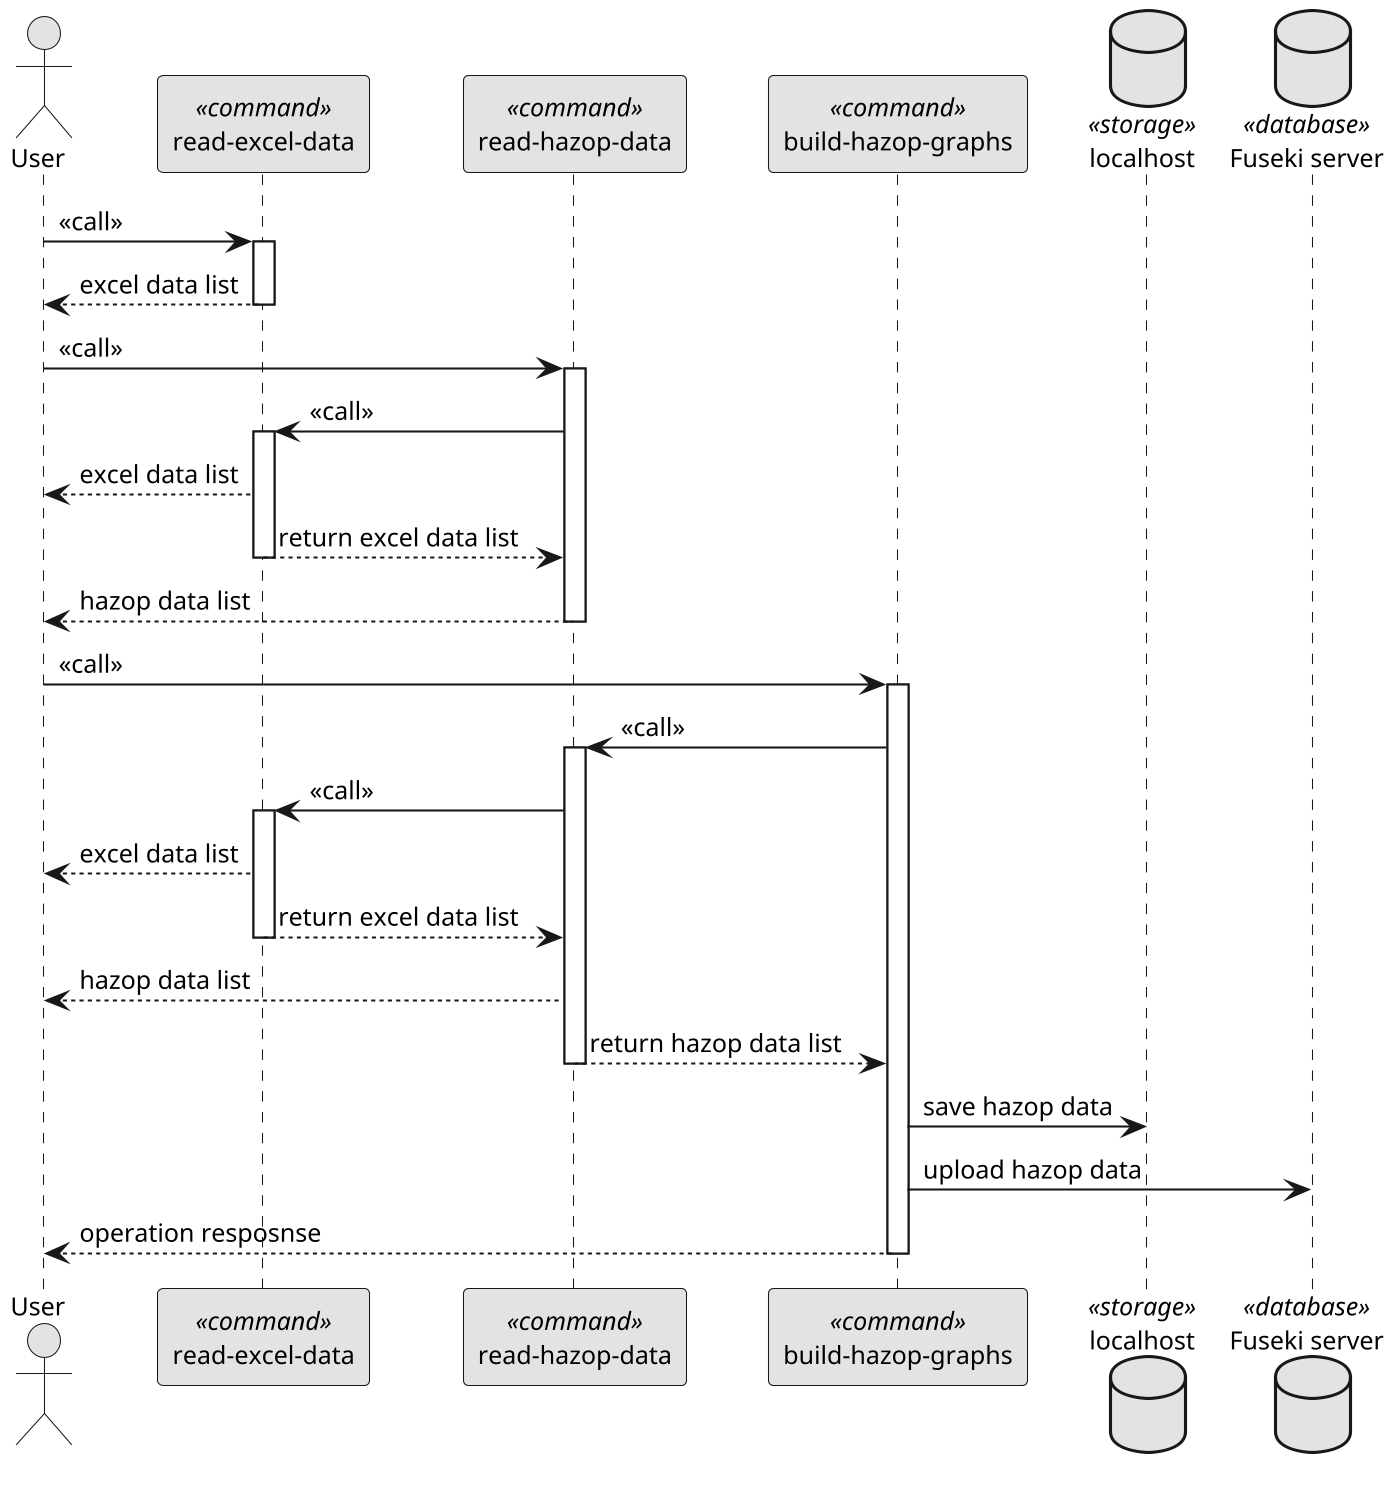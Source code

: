 @startuml Diagram1
skinparam monochrome true
skinparam dpi 200
skinparam defaultFontSize 12

actor User

participant "read-excel-data" as ReadExcelData << command >>
participant "read-hazop-data" as ReadHazopData << command >>
participant "build-hazop-graphs" as BuildHazopGraphs << command >>

database "localhost" as Localhost << storage >>
database "Fuseki server" as Fuseki << database >>

User -> ReadExcelData: << call >>
activate ReadExcelData

ReadExcelData --> User: excel data list
deactivate ReadExcelData

User -> ReadHazopData: << call >>
activate ReadHazopData

ReadHazopData -> ReadExcelData: << call >>
activate ReadExcelData

ReadExcelData --> User: excel data list
ReadExcelData --> ReadHazopData: return excel data list
deactivate ReadExcelData

ReadHazopData --> User: hazop data list
deactivate ReadHazopData

User -> BuildHazopGraphs: << call >>
activate BuildHazopGraphs

BuildHazopGraphs -> ReadHazopData: << call >>
activate ReadHazopData

ReadHazopData -> ReadExcelData: << call >>
activate ReadExcelData

ReadExcelData --> User: excel data list
ReadExcelData --> ReadHazopData: return excel data list
deactivate ReadExcelData

ReadHazopData --> User: hazop data list
ReadHazopData --> BuildHazopGraphs: return hazop data list
deactivate ReadHazopData

BuildHazopGraphs -> Localhost: save hazop data
BuildHazopGraphs -> Fuseki: upload hazop data
BuildHazopGraphs --> User: operation resposnse
deactivate BuildHazopGraphs
@enduml